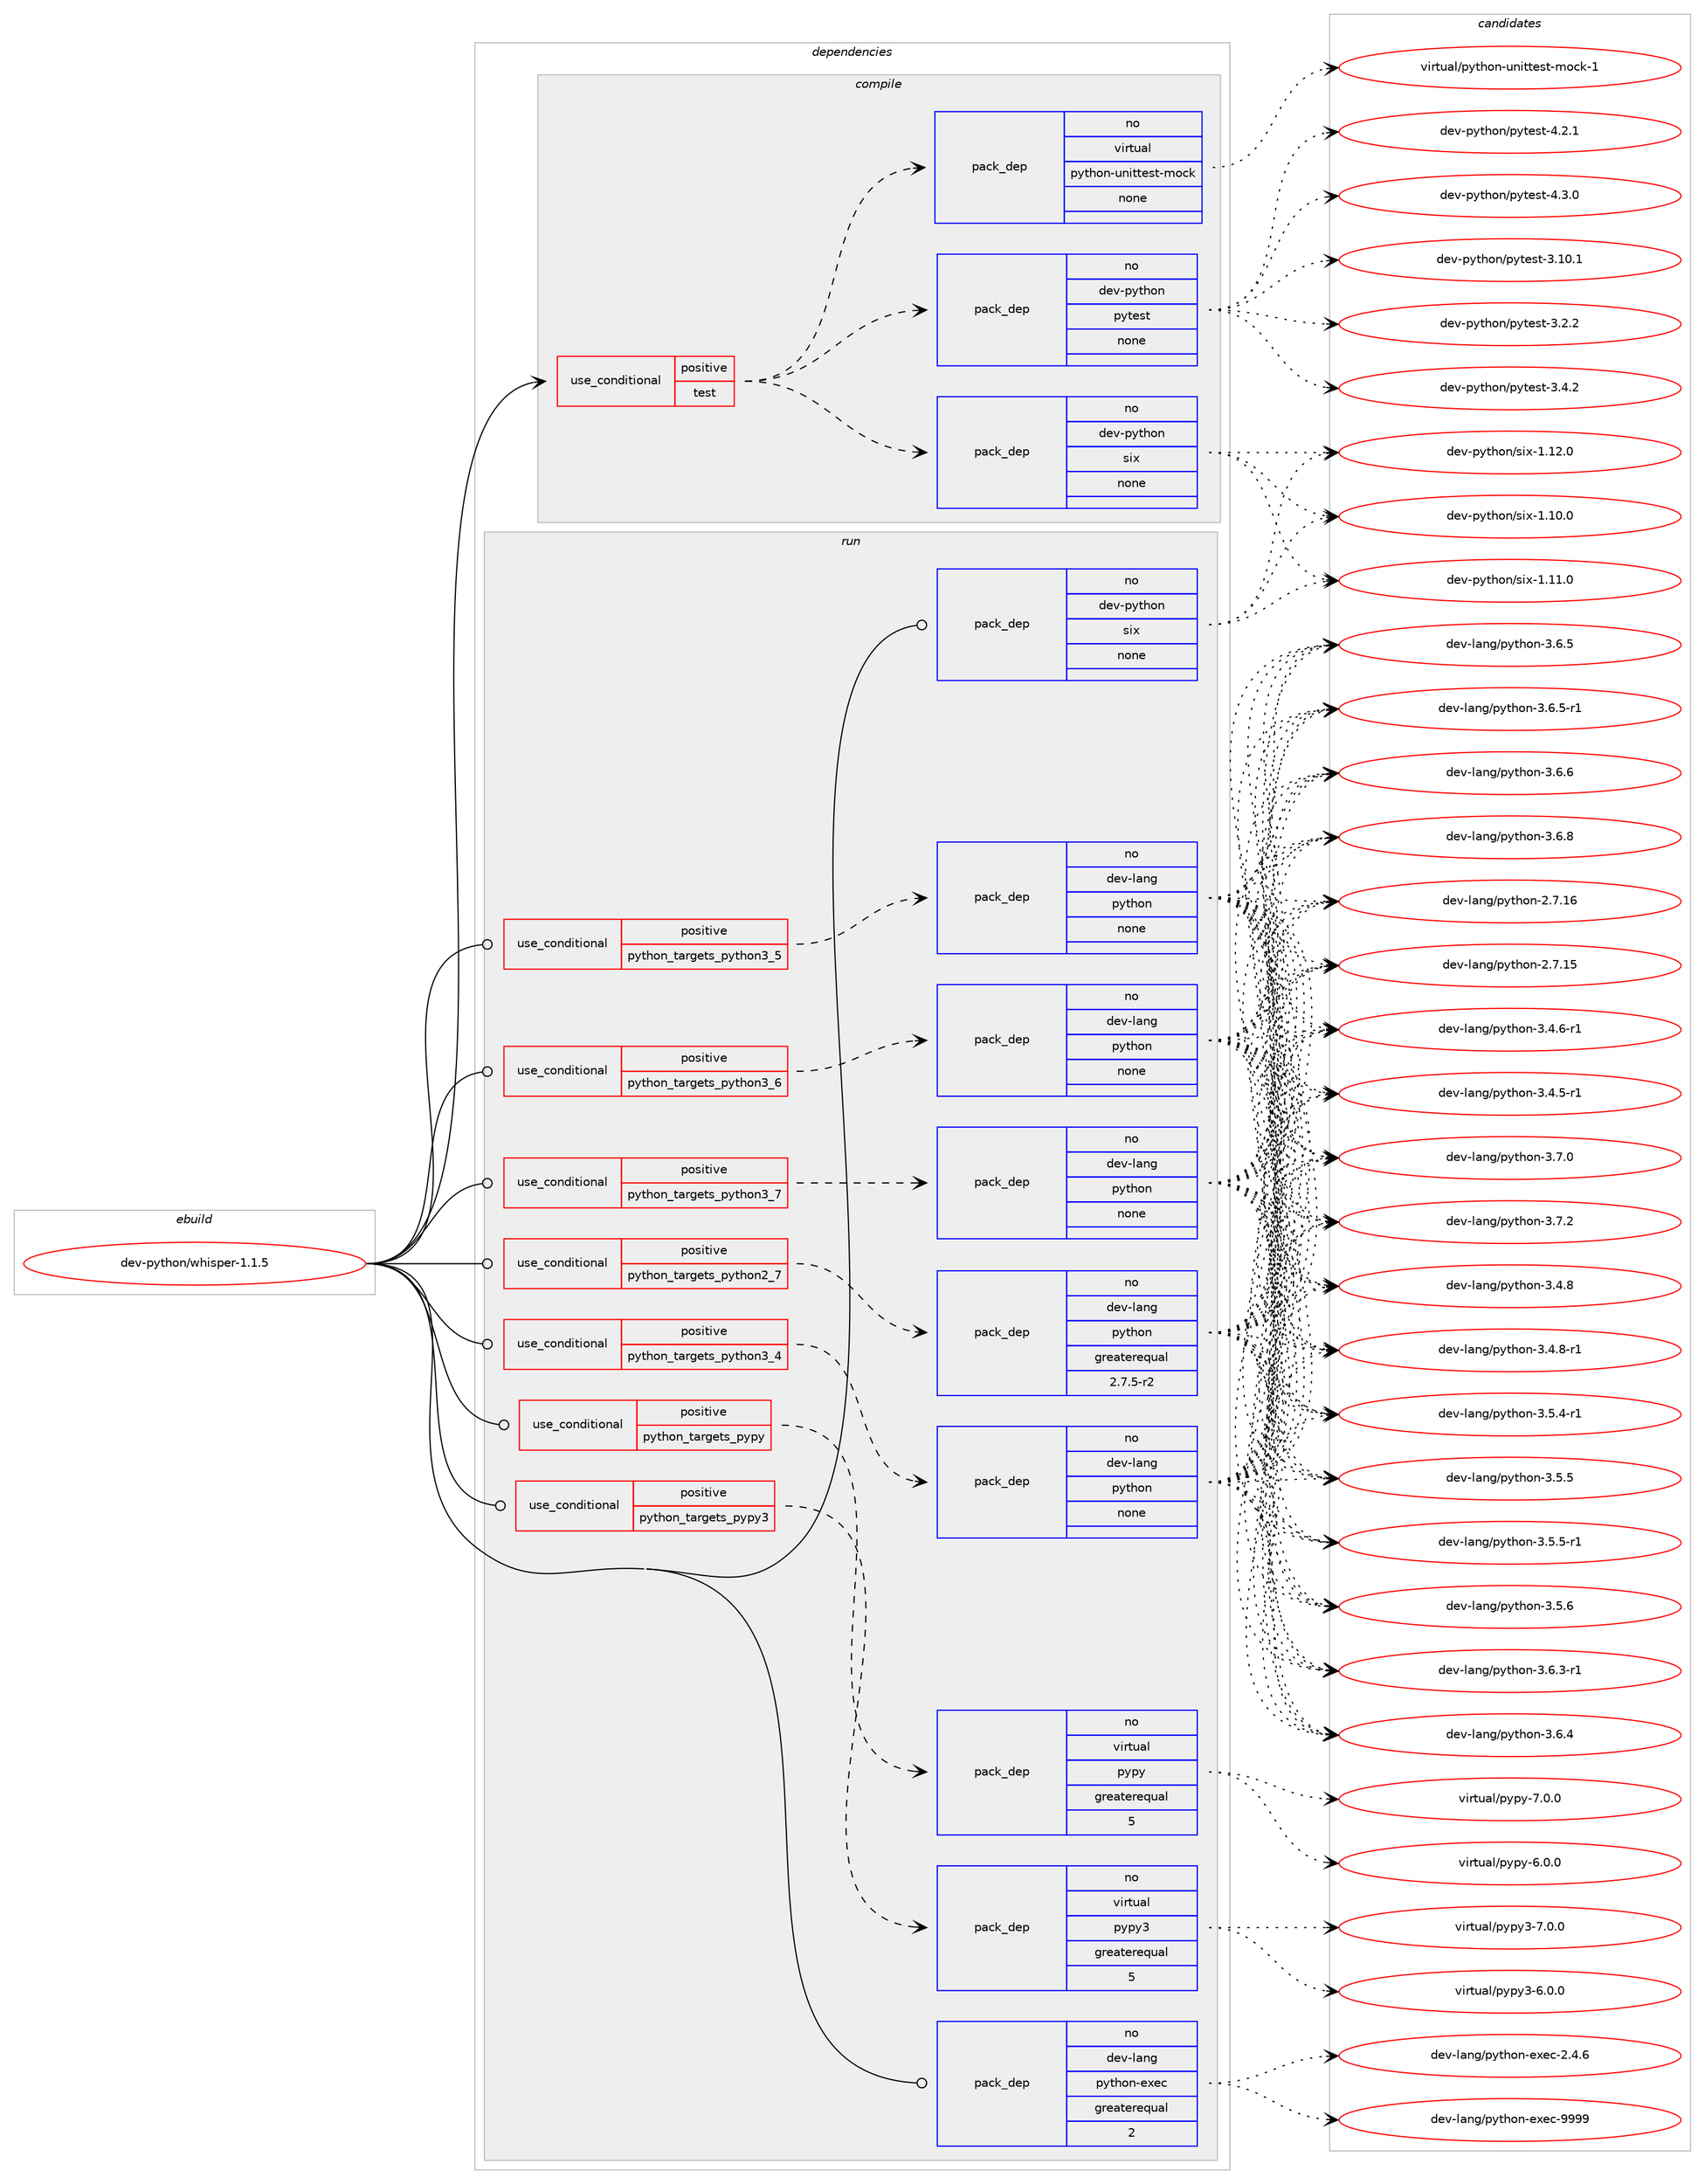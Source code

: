 digraph prolog {

# *************
# Graph options
# *************

newrank=true;
concentrate=true;
compound=true;
graph [rankdir=LR,fontname=Helvetica,fontsize=10,ranksep=1.5];#, ranksep=2.5, nodesep=0.2];
edge  [arrowhead=vee];
node  [fontname=Helvetica,fontsize=10];

# **********
# The ebuild
# **********

subgraph cluster_leftcol {
color=gray;
rank=same;
label=<<i>ebuild</i>>;
id [label="dev-python/whisper-1.1.5", color=red, width=4, href="../dev-python/whisper-1.1.5.svg"];
}

# ****************
# The dependencies
# ****************

subgraph cluster_midcol {
color=gray;
label=<<i>dependencies</i>>;
subgraph cluster_compile {
fillcolor="#eeeeee";
style=filled;
label=<<i>compile</i>>;
subgraph cond386845 {
dependency1448043 [label=<<TABLE BORDER="0" CELLBORDER="1" CELLSPACING="0" CELLPADDING="4"><TR><TD ROWSPAN="3" CELLPADDING="10">use_conditional</TD></TR><TR><TD>positive</TD></TR><TR><TD>test</TD></TR></TABLE>>, shape=none, color=red];
subgraph pack1037828 {
dependency1448044 [label=<<TABLE BORDER="0" CELLBORDER="1" CELLSPACING="0" CELLPADDING="4" WIDTH="220"><TR><TD ROWSPAN="6" CELLPADDING="30">pack_dep</TD></TR><TR><TD WIDTH="110">no</TD></TR><TR><TD>dev-python</TD></TR><TR><TD>six</TD></TR><TR><TD>none</TD></TR><TR><TD></TD></TR></TABLE>>, shape=none, color=blue];
}
dependency1448043:e -> dependency1448044:w [weight=20,style="dashed",arrowhead="vee"];
subgraph pack1037829 {
dependency1448045 [label=<<TABLE BORDER="0" CELLBORDER="1" CELLSPACING="0" CELLPADDING="4" WIDTH="220"><TR><TD ROWSPAN="6" CELLPADDING="30">pack_dep</TD></TR><TR><TD WIDTH="110">no</TD></TR><TR><TD>dev-python</TD></TR><TR><TD>pytest</TD></TR><TR><TD>none</TD></TR><TR><TD></TD></TR></TABLE>>, shape=none, color=blue];
}
dependency1448043:e -> dependency1448045:w [weight=20,style="dashed",arrowhead="vee"];
subgraph pack1037830 {
dependency1448046 [label=<<TABLE BORDER="0" CELLBORDER="1" CELLSPACING="0" CELLPADDING="4" WIDTH="220"><TR><TD ROWSPAN="6" CELLPADDING="30">pack_dep</TD></TR><TR><TD WIDTH="110">no</TD></TR><TR><TD>virtual</TD></TR><TR><TD>python-unittest-mock</TD></TR><TR><TD>none</TD></TR><TR><TD></TD></TR></TABLE>>, shape=none, color=blue];
}
dependency1448043:e -> dependency1448046:w [weight=20,style="dashed",arrowhead="vee"];
}
id:e -> dependency1448043:w [weight=20,style="solid",arrowhead="vee"];
}
subgraph cluster_compileandrun {
fillcolor="#eeeeee";
style=filled;
label=<<i>compile and run</i>>;
}
subgraph cluster_run {
fillcolor="#eeeeee";
style=filled;
label=<<i>run</i>>;
subgraph cond386846 {
dependency1448047 [label=<<TABLE BORDER="0" CELLBORDER="1" CELLSPACING="0" CELLPADDING="4"><TR><TD ROWSPAN="3" CELLPADDING="10">use_conditional</TD></TR><TR><TD>positive</TD></TR><TR><TD>python_targets_pypy</TD></TR></TABLE>>, shape=none, color=red];
subgraph pack1037831 {
dependency1448048 [label=<<TABLE BORDER="0" CELLBORDER="1" CELLSPACING="0" CELLPADDING="4" WIDTH="220"><TR><TD ROWSPAN="6" CELLPADDING="30">pack_dep</TD></TR><TR><TD WIDTH="110">no</TD></TR><TR><TD>virtual</TD></TR><TR><TD>pypy</TD></TR><TR><TD>greaterequal</TD></TR><TR><TD>5</TD></TR></TABLE>>, shape=none, color=blue];
}
dependency1448047:e -> dependency1448048:w [weight=20,style="dashed",arrowhead="vee"];
}
id:e -> dependency1448047:w [weight=20,style="solid",arrowhead="odot"];
subgraph cond386847 {
dependency1448049 [label=<<TABLE BORDER="0" CELLBORDER="1" CELLSPACING="0" CELLPADDING="4"><TR><TD ROWSPAN="3" CELLPADDING="10">use_conditional</TD></TR><TR><TD>positive</TD></TR><TR><TD>python_targets_pypy3</TD></TR></TABLE>>, shape=none, color=red];
subgraph pack1037832 {
dependency1448050 [label=<<TABLE BORDER="0" CELLBORDER="1" CELLSPACING="0" CELLPADDING="4" WIDTH="220"><TR><TD ROWSPAN="6" CELLPADDING="30">pack_dep</TD></TR><TR><TD WIDTH="110">no</TD></TR><TR><TD>virtual</TD></TR><TR><TD>pypy3</TD></TR><TR><TD>greaterequal</TD></TR><TR><TD>5</TD></TR></TABLE>>, shape=none, color=blue];
}
dependency1448049:e -> dependency1448050:w [weight=20,style="dashed",arrowhead="vee"];
}
id:e -> dependency1448049:w [weight=20,style="solid",arrowhead="odot"];
subgraph cond386848 {
dependency1448051 [label=<<TABLE BORDER="0" CELLBORDER="1" CELLSPACING="0" CELLPADDING="4"><TR><TD ROWSPAN="3" CELLPADDING="10">use_conditional</TD></TR><TR><TD>positive</TD></TR><TR><TD>python_targets_python2_7</TD></TR></TABLE>>, shape=none, color=red];
subgraph pack1037833 {
dependency1448052 [label=<<TABLE BORDER="0" CELLBORDER="1" CELLSPACING="0" CELLPADDING="4" WIDTH="220"><TR><TD ROWSPAN="6" CELLPADDING="30">pack_dep</TD></TR><TR><TD WIDTH="110">no</TD></TR><TR><TD>dev-lang</TD></TR><TR><TD>python</TD></TR><TR><TD>greaterequal</TD></TR><TR><TD>2.7.5-r2</TD></TR></TABLE>>, shape=none, color=blue];
}
dependency1448051:e -> dependency1448052:w [weight=20,style="dashed",arrowhead="vee"];
}
id:e -> dependency1448051:w [weight=20,style="solid",arrowhead="odot"];
subgraph cond386849 {
dependency1448053 [label=<<TABLE BORDER="0" CELLBORDER="1" CELLSPACING="0" CELLPADDING="4"><TR><TD ROWSPAN="3" CELLPADDING="10">use_conditional</TD></TR><TR><TD>positive</TD></TR><TR><TD>python_targets_python3_4</TD></TR></TABLE>>, shape=none, color=red];
subgraph pack1037834 {
dependency1448054 [label=<<TABLE BORDER="0" CELLBORDER="1" CELLSPACING="0" CELLPADDING="4" WIDTH="220"><TR><TD ROWSPAN="6" CELLPADDING="30">pack_dep</TD></TR><TR><TD WIDTH="110">no</TD></TR><TR><TD>dev-lang</TD></TR><TR><TD>python</TD></TR><TR><TD>none</TD></TR><TR><TD></TD></TR></TABLE>>, shape=none, color=blue];
}
dependency1448053:e -> dependency1448054:w [weight=20,style="dashed",arrowhead="vee"];
}
id:e -> dependency1448053:w [weight=20,style="solid",arrowhead="odot"];
subgraph cond386850 {
dependency1448055 [label=<<TABLE BORDER="0" CELLBORDER="1" CELLSPACING="0" CELLPADDING="4"><TR><TD ROWSPAN="3" CELLPADDING="10">use_conditional</TD></TR><TR><TD>positive</TD></TR><TR><TD>python_targets_python3_5</TD></TR></TABLE>>, shape=none, color=red];
subgraph pack1037835 {
dependency1448056 [label=<<TABLE BORDER="0" CELLBORDER="1" CELLSPACING="0" CELLPADDING="4" WIDTH="220"><TR><TD ROWSPAN="6" CELLPADDING="30">pack_dep</TD></TR><TR><TD WIDTH="110">no</TD></TR><TR><TD>dev-lang</TD></TR><TR><TD>python</TD></TR><TR><TD>none</TD></TR><TR><TD></TD></TR></TABLE>>, shape=none, color=blue];
}
dependency1448055:e -> dependency1448056:w [weight=20,style="dashed",arrowhead="vee"];
}
id:e -> dependency1448055:w [weight=20,style="solid",arrowhead="odot"];
subgraph cond386851 {
dependency1448057 [label=<<TABLE BORDER="0" CELLBORDER="1" CELLSPACING="0" CELLPADDING="4"><TR><TD ROWSPAN="3" CELLPADDING="10">use_conditional</TD></TR><TR><TD>positive</TD></TR><TR><TD>python_targets_python3_6</TD></TR></TABLE>>, shape=none, color=red];
subgraph pack1037836 {
dependency1448058 [label=<<TABLE BORDER="0" CELLBORDER="1" CELLSPACING="0" CELLPADDING="4" WIDTH="220"><TR><TD ROWSPAN="6" CELLPADDING="30">pack_dep</TD></TR><TR><TD WIDTH="110">no</TD></TR><TR><TD>dev-lang</TD></TR><TR><TD>python</TD></TR><TR><TD>none</TD></TR><TR><TD></TD></TR></TABLE>>, shape=none, color=blue];
}
dependency1448057:e -> dependency1448058:w [weight=20,style="dashed",arrowhead="vee"];
}
id:e -> dependency1448057:w [weight=20,style="solid",arrowhead="odot"];
subgraph cond386852 {
dependency1448059 [label=<<TABLE BORDER="0" CELLBORDER="1" CELLSPACING="0" CELLPADDING="4"><TR><TD ROWSPAN="3" CELLPADDING="10">use_conditional</TD></TR><TR><TD>positive</TD></TR><TR><TD>python_targets_python3_7</TD></TR></TABLE>>, shape=none, color=red];
subgraph pack1037837 {
dependency1448060 [label=<<TABLE BORDER="0" CELLBORDER="1" CELLSPACING="0" CELLPADDING="4" WIDTH="220"><TR><TD ROWSPAN="6" CELLPADDING="30">pack_dep</TD></TR><TR><TD WIDTH="110">no</TD></TR><TR><TD>dev-lang</TD></TR><TR><TD>python</TD></TR><TR><TD>none</TD></TR><TR><TD></TD></TR></TABLE>>, shape=none, color=blue];
}
dependency1448059:e -> dependency1448060:w [weight=20,style="dashed",arrowhead="vee"];
}
id:e -> dependency1448059:w [weight=20,style="solid",arrowhead="odot"];
subgraph pack1037838 {
dependency1448061 [label=<<TABLE BORDER="0" CELLBORDER="1" CELLSPACING="0" CELLPADDING="4" WIDTH="220"><TR><TD ROWSPAN="6" CELLPADDING="30">pack_dep</TD></TR><TR><TD WIDTH="110">no</TD></TR><TR><TD>dev-lang</TD></TR><TR><TD>python-exec</TD></TR><TR><TD>greaterequal</TD></TR><TR><TD>2</TD></TR></TABLE>>, shape=none, color=blue];
}
id:e -> dependency1448061:w [weight=20,style="solid",arrowhead="odot"];
subgraph pack1037839 {
dependency1448062 [label=<<TABLE BORDER="0" CELLBORDER="1" CELLSPACING="0" CELLPADDING="4" WIDTH="220"><TR><TD ROWSPAN="6" CELLPADDING="30">pack_dep</TD></TR><TR><TD WIDTH="110">no</TD></TR><TR><TD>dev-python</TD></TR><TR><TD>six</TD></TR><TR><TD>none</TD></TR><TR><TD></TD></TR></TABLE>>, shape=none, color=blue];
}
id:e -> dependency1448062:w [weight=20,style="solid",arrowhead="odot"];
}
}

# **************
# The candidates
# **************

subgraph cluster_choices {
rank=same;
color=gray;
label=<<i>candidates</i>>;

subgraph choice1037828 {
color=black;
nodesep=1;
choice100101118451121211161041111104711510512045494649484648 [label="dev-python/six-1.10.0", color=red, width=4,href="../dev-python/six-1.10.0.svg"];
choice100101118451121211161041111104711510512045494649494648 [label="dev-python/six-1.11.0", color=red, width=4,href="../dev-python/six-1.11.0.svg"];
choice100101118451121211161041111104711510512045494649504648 [label="dev-python/six-1.12.0", color=red, width=4,href="../dev-python/six-1.12.0.svg"];
dependency1448044:e -> choice100101118451121211161041111104711510512045494649484648:w [style=dotted,weight="100"];
dependency1448044:e -> choice100101118451121211161041111104711510512045494649494648:w [style=dotted,weight="100"];
dependency1448044:e -> choice100101118451121211161041111104711510512045494649504648:w [style=dotted,weight="100"];
}
subgraph choice1037829 {
color=black;
nodesep=1;
choice100101118451121211161041111104711212111610111511645514649484649 [label="dev-python/pytest-3.10.1", color=red, width=4,href="../dev-python/pytest-3.10.1.svg"];
choice1001011184511212111610411111047112121116101115116455146504650 [label="dev-python/pytest-3.2.2", color=red, width=4,href="../dev-python/pytest-3.2.2.svg"];
choice1001011184511212111610411111047112121116101115116455146524650 [label="dev-python/pytest-3.4.2", color=red, width=4,href="../dev-python/pytest-3.4.2.svg"];
choice1001011184511212111610411111047112121116101115116455246504649 [label="dev-python/pytest-4.2.1", color=red, width=4,href="../dev-python/pytest-4.2.1.svg"];
choice1001011184511212111610411111047112121116101115116455246514648 [label="dev-python/pytest-4.3.0", color=red, width=4,href="../dev-python/pytest-4.3.0.svg"];
dependency1448045:e -> choice100101118451121211161041111104711212111610111511645514649484649:w [style=dotted,weight="100"];
dependency1448045:e -> choice1001011184511212111610411111047112121116101115116455146504650:w [style=dotted,weight="100"];
dependency1448045:e -> choice1001011184511212111610411111047112121116101115116455146524650:w [style=dotted,weight="100"];
dependency1448045:e -> choice1001011184511212111610411111047112121116101115116455246504649:w [style=dotted,weight="100"];
dependency1448045:e -> choice1001011184511212111610411111047112121116101115116455246514648:w [style=dotted,weight="100"];
}
subgraph choice1037830 {
color=black;
nodesep=1;
choice11810511411611797108471121211161041111104511711010511611610111511645109111991074549 [label="virtual/python-unittest-mock-1", color=red, width=4,href="../virtual/python-unittest-mock-1.svg"];
dependency1448046:e -> choice11810511411611797108471121211161041111104511711010511611610111511645109111991074549:w [style=dotted,weight="100"];
}
subgraph choice1037831 {
color=black;
nodesep=1;
choice1181051141161179710847112121112121455446484648 [label="virtual/pypy-6.0.0", color=red, width=4,href="../virtual/pypy-6.0.0.svg"];
choice1181051141161179710847112121112121455546484648 [label="virtual/pypy-7.0.0", color=red, width=4,href="../virtual/pypy-7.0.0.svg"];
dependency1448048:e -> choice1181051141161179710847112121112121455446484648:w [style=dotted,weight="100"];
dependency1448048:e -> choice1181051141161179710847112121112121455546484648:w [style=dotted,weight="100"];
}
subgraph choice1037832 {
color=black;
nodesep=1;
choice118105114116117971084711212111212151455446484648 [label="virtual/pypy3-6.0.0", color=red, width=4,href="../virtual/pypy3-6.0.0.svg"];
choice118105114116117971084711212111212151455546484648 [label="virtual/pypy3-7.0.0", color=red, width=4,href="../virtual/pypy3-7.0.0.svg"];
dependency1448050:e -> choice118105114116117971084711212111212151455446484648:w [style=dotted,weight="100"];
dependency1448050:e -> choice118105114116117971084711212111212151455546484648:w [style=dotted,weight="100"];
}
subgraph choice1037833 {
color=black;
nodesep=1;
choice10010111845108971101034711212111610411111045504655464953 [label="dev-lang/python-2.7.15", color=red, width=4,href="../dev-lang/python-2.7.15.svg"];
choice10010111845108971101034711212111610411111045504655464954 [label="dev-lang/python-2.7.16", color=red, width=4,href="../dev-lang/python-2.7.16.svg"];
choice1001011184510897110103471121211161041111104551465246534511449 [label="dev-lang/python-3.4.5-r1", color=red, width=4,href="../dev-lang/python-3.4.5-r1.svg"];
choice1001011184510897110103471121211161041111104551465246544511449 [label="dev-lang/python-3.4.6-r1", color=red, width=4,href="../dev-lang/python-3.4.6-r1.svg"];
choice100101118451089711010347112121116104111110455146524656 [label="dev-lang/python-3.4.8", color=red, width=4,href="../dev-lang/python-3.4.8.svg"];
choice1001011184510897110103471121211161041111104551465246564511449 [label="dev-lang/python-3.4.8-r1", color=red, width=4,href="../dev-lang/python-3.4.8-r1.svg"];
choice1001011184510897110103471121211161041111104551465346524511449 [label="dev-lang/python-3.5.4-r1", color=red, width=4,href="../dev-lang/python-3.5.4-r1.svg"];
choice100101118451089711010347112121116104111110455146534653 [label="dev-lang/python-3.5.5", color=red, width=4,href="../dev-lang/python-3.5.5.svg"];
choice1001011184510897110103471121211161041111104551465346534511449 [label="dev-lang/python-3.5.5-r1", color=red, width=4,href="../dev-lang/python-3.5.5-r1.svg"];
choice100101118451089711010347112121116104111110455146534654 [label="dev-lang/python-3.5.6", color=red, width=4,href="../dev-lang/python-3.5.6.svg"];
choice1001011184510897110103471121211161041111104551465446514511449 [label="dev-lang/python-3.6.3-r1", color=red, width=4,href="../dev-lang/python-3.6.3-r1.svg"];
choice100101118451089711010347112121116104111110455146544652 [label="dev-lang/python-3.6.4", color=red, width=4,href="../dev-lang/python-3.6.4.svg"];
choice100101118451089711010347112121116104111110455146544653 [label="dev-lang/python-3.6.5", color=red, width=4,href="../dev-lang/python-3.6.5.svg"];
choice1001011184510897110103471121211161041111104551465446534511449 [label="dev-lang/python-3.6.5-r1", color=red, width=4,href="../dev-lang/python-3.6.5-r1.svg"];
choice100101118451089711010347112121116104111110455146544654 [label="dev-lang/python-3.6.6", color=red, width=4,href="../dev-lang/python-3.6.6.svg"];
choice100101118451089711010347112121116104111110455146544656 [label="dev-lang/python-3.6.8", color=red, width=4,href="../dev-lang/python-3.6.8.svg"];
choice100101118451089711010347112121116104111110455146554648 [label="dev-lang/python-3.7.0", color=red, width=4,href="../dev-lang/python-3.7.0.svg"];
choice100101118451089711010347112121116104111110455146554650 [label="dev-lang/python-3.7.2", color=red, width=4,href="../dev-lang/python-3.7.2.svg"];
dependency1448052:e -> choice10010111845108971101034711212111610411111045504655464953:w [style=dotted,weight="100"];
dependency1448052:e -> choice10010111845108971101034711212111610411111045504655464954:w [style=dotted,weight="100"];
dependency1448052:e -> choice1001011184510897110103471121211161041111104551465246534511449:w [style=dotted,weight="100"];
dependency1448052:e -> choice1001011184510897110103471121211161041111104551465246544511449:w [style=dotted,weight="100"];
dependency1448052:e -> choice100101118451089711010347112121116104111110455146524656:w [style=dotted,weight="100"];
dependency1448052:e -> choice1001011184510897110103471121211161041111104551465246564511449:w [style=dotted,weight="100"];
dependency1448052:e -> choice1001011184510897110103471121211161041111104551465346524511449:w [style=dotted,weight="100"];
dependency1448052:e -> choice100101118451089711010347112121116104111110455146534653:w [style=dotted,weight="100"];
dependency1448052:e -> choice1001011184510897110103471121211161041111104551465346534511449:w [style=dotted,weight="100"];
dependency1448052:e -> choice100101118451089711010347112121116104111110455146534654:w [style=dotted,weight="100"];
dependency1448052:e -> choice1001011184510897110103471121211161041111104551465446514511449:w [style=dotted,weight="100"];
dependency1448052:e -> choice100101118451089711010347112121116104111110455146544652:w [style=dotted,weight="100"];
dependency1448052:e -> choice100101118451089711010347112121116104111110455146544653:w [style=dotted,weight="100"];
dependency1448052:e -> choice1001011184510897110103471121211161041111104551465446534511449:w [style=dotted,weight="100"];
dependency1448052:e -> choice100101118451089711010347112121116104111110455146544654:w [style=dotted,weight="100"];
dependency1448052:e -> choice100101118451089711010347112121116104111110455146544656:w [style=dotted,weight="100"];
dependency1448052:e -> choice100101118451089711010347112121116104111110455146554648:w [style=dotted,weight="100"];
dependency1448052:e -> choice100101118451089711010347112121116104111110455146554650:w [style=dotted,weight="100"];
}
subgraph choice1037834 {
color=black;
nodesep=1;
choice10010111845108971101034711212111610411111045504655464953 [label="dev-lang/python-2.7.15", color=red, width=4,href="../dev-lang/python-2.7.15.svg"];
choice10010111845108971101034711212111610411111045504655464954 [label="dev-lang/python-2.7.16", color=red, width=4,href="../dev-lang/python-2.7.16.svg"];
choice1001011184510897110103471121211161041111104551465246534511449 [label="dev-lang/python-3.4.5-r1", color=red, width=4,href="../dev-lang/python-3.4.5-r1.svg"];
choice1001011184510897110103471121211161041111104551465246544511449 [label="dev-lang/python-3.4.6-r1", color=red, width=4,href="../dev-lang/python-3.4.6-r1.svg"];
choice100101118451089711010347112121116104111110455146524656 [label="dev-lang/python-3.4.8", color=red, width=4,href="../dev-lang/python-3.4.8.svg"];
choice1001011184510897110103471121211161041111104551465246564511449 [label="dev-lang/python-3.4.8-r1", color=red, width=4,href="../dev-lang/python-3.4.8-r1.svg"];
choice1001011184510897110103471121211161041111104551465346524511449 [label="dev-lang/python-3.5.4-r1", color=red, width=4,href="../dev-lang/python-3.5.4-r1.svg"];
choice100101118451089711010347112121116104111110455146534653 [label="dev-lang/python-3.5.5", color=red, width=4,href="../dev-lang/python-3.5.5.svg"];
choice1001011184510897110103471121211161041111104551465346534511449 [label="dev-lang/python-3.5.5-r1", color=red, width=4,href="../dev-lang/python-3.5.5-r1.svg"];
choice100101118451089711010347112121116104111110455146534654 [label="dev-lang/python-3.5.6", color=red, width=4,href="../dev-lang/python-3.5.6.svg"];
choice1001011184510897110103471121211161041111104551465446514511449 [label="dev-lang/python-3.6.3-r1", color=red, width=4,href="../dev-lang/python-3.6.3-r1.svg"];
choice100101118451089711010347112121116104111110455146544652 [label="dev-lang/python-3.6.4", color=red, width=4,href="../dev-lang/python-3.6.4.svg"];
choice100101118451089711010347112121116104111110455146544653 [label="dev-lang/python-3.6.5", color=red, width=4,href="../dev-lang/python-3.6.5.svg"];
choice1001011184510897110103471121211161041111104551465446534511449 [label="dev-lang/python-3.6.5-r1", color=red, width=4,href="../dev-lang/python-3.6.5-r1.svg"];
choice100101118451089711010347112121116104111110455146544654 [label="dev-lang/python-3.6.6", color=red, width=4,href="../dev-lang/python-3.6.6.svg"];
choice100101118451089711010347112121116104111110455146544656 [label="dev-lang/python-3.6.8", color=red, width=4,href="../dev-lang/python-3.6.8.svg"];
choice100101118451089711010347112121116104111110455146554648 [label="dev-lang/python-3.7.0", color=red, width=4,href="../dev-lang/python-3.7.0.svg"];
choice100101118451089711010347112121116104111110455146554650 [label="dev-lang/python-3.7.2", color=red, width=4,href="../dev-lang/python-3.7.2.svg"];
dependency1448054:e -> choice10010111845108971101034711212111610411111045504655464953:w [style=dotted,weight="100"];
dependency1448054:e -> choice10010111845108971101034711212111610411111045504655464954:w [style=dotted,weight="100"];
dependency1448054:e -> choice1001011184510897110103471121211161041111104551465246534511449:w [style=dotted,weight="100"];
dependency1448054:e -> choice1001011184510897110103471121211161041111104551465246544511449:w [style=dotted,weight="100"];
dependency1448054:e -> choice100101118451089711010347112121116104111110455146524656:w [style=dotted,weight="100"];
dependency1448054:e -> choice1001011184510897110103471121211161041111104551465246564511449:w [style=dotted,weight="100"];
dependency1448054:e -> choice1001011184510897110103471121211161041111104551465346524511449:w [style=dotted,weight="100"];
dependency1448054:e -> choice100101118451089711010347112121116104111110455146534653:w [style=dotted,weight="100"];
dependency1448054:e -> choice1001011184510897110103471121211161041111104551465346534511449:w [style=dotted,weight="100"];
dependency1448054:e -> choice100101118451089711010347112121116104111110455146534654:w [style=dotted,weight="100"];
dependency1448054:e -> choice1001011184510897110103471121211161041111104551465446514511449:w [style=dotted,weight="100"];
dependency1448054:e -> choice100101118451089711010347112121116104111110455146544652:w [style=dotted,weight="100"];
dependency1448054:e -> choice100101118451089711010347112121116104111110455146544653:w [style=dotted,weight="100"];
dependency1448054:e -> choice1001011184510897110103471121211161041111104551465446534511449:w [style=dotted,weight="100"];
dependency1448054:e -> choice100101118451089711010347112121116104111110455146544654:w [style=dotted,weight="100"];
dependency1448054:e -> choice100101118451089711010347112121116104111110455146544656:w [style=dotted,weight="100"];
dependency1448054:e -> choice100101118451089711010347112121116104111110455146554648:w [style=dotted,weight="100"];
dependency1448054:e -> choice100101118451089711010347112121116104111110455146554650:w [style=dotted,weight="100"];
}
subgraph choice1037835 {
color=black;
nodesep=1;
choice10010111845108971101034711212111610411111045504655464953 [label="dev-lang/python-2.7.15", color=red, width=4,href="../dev-lang/python-2.7.15.svg"];
choice10010111845108971101034711212111610411111045504655464954 [label="dev-lang/python-2.7.16", color=red, width=4,href="../dev-lang/python-2.7.16.svg"];
choice1001011184510897110103471121211161041111104551465246534511449 [label="dev-lang/python-3.4.5-r1", color=red, width=4,href="../dev-lang/python-3.4.5-r1.svg"];
choice1001011184510897110103471121211161041111104551465246544511449 [label="dev-lang/python-3.4.6-r1", color=red, width=4,href="../dev-lang/python-3.4.6-r1.svg"];
choice100101118451089711010347112121116104111110455146524656 [label="dev-lang/python-3.4.8", color=red, width=4,href="../dev-lang/python-3.4.8.svg"];
choice1001011184510897110103471121211161041111104551465246564511449 [label="dev-lang/python-3.4.8-r1", color=red, width=4,href="../dev-lang/python-3.4.8-r1.svg"];
choice1001011184510897110103471121211161041111104551465346524511449 [label="dev-lang/python-3.5.4-r1", color=red, width=4,href="../dev-lang/python-3.5.4-r1.svg"];
choice100101118451089711010347112121116104111110455146534653 [label="dev-lang/python-3.5.5", color=red, width=4,href="../dev-lang/python-3.5.5.svg"];
choice1001011184510897110103471121211161041111104551465346534511449 [label="dev-lang/python-3.5.5-r1", color=red, width=4,href="../dev-lang/python-3.5.5-r1.svg"];
choice100101118451089711010347112121116104111110455146534654 [label="dev-lang/python-3.5.6", color=red, width=4,href="../dev-lang/python-3.5.6.svg"];
choice1001011184510897110103471121211161041111104551465446514511449 [label="dev-lang/python-3.6.3-r1", color=red, width=4,href="../dev-lang/python-3.6.3-r1.svg"];
choice100101118451089711010347112121116104111110455146544652 [label="dev-lang/python-3.6.4", color=red, width=4,href="../dev-lang/python-3.6.4.svg"];
choice100101118451089711010347112121116104111110455146544653 [label="dev-lang/python-3.6.5", color=red, width=4,href="../dev-lang/python-3.6.5.svg"];
choice1001011184510897110103471121211161041111104551465446534511449 [label="dev-lang/python-3.6.5-r1", color=red, width=4,href="../dev-lang/python-3.6.5-r1.svg"];
choice100101118451089711010347112121116104111110455146544654 [label="dev-lang/python-3.6.6", color=red, width=4,href="../dev-lang/python-3.6.6.svg"];
choice100101118451089711010347112121116104111110455146544656 [label="dev-lang/python-3.6.8", color=red, width=4,href="../dev-lang/python-3.6.8.svg"];
choice100101118451089711010347112121116104111110455146554648 [label="dev-lang/python-3.7.0", color=red, width=4,href="../dev-lang/python-3.7.0.svg"];
choice100101118451089711010347112121116104111110455146554650 [label="dev-lang/python-3.7.2", color=red, width=4,href="../dev-lang/python-3.7.2.svg"];
dependency1448056:e -> choice10010111845108971101034711212111610411111045504655464953:w [style=dotted,weight="100"];
dependency1448056:e -> choice10010111845108971101034711212111610411111045504655464954:w [style=dotted,weight="100"];
dependency1448056:e -> choice1001011184510897110103471121211161041111104551465246534511449:w [style=dotted,weight="100"];
dependency1448056:e -> choice1001011184510897110103471121211161041111104551465246544511449:w [style=dotted,weight="100"];
dependency1448056:e -> choice100101118451089711010347112121116104111110455146524656:w [style=dotted,weight="100"];
dependency1448056:e -> choice1001011184510897110103471121211161041111104551465246564511449:w [style=dotted,weight="100"];
dependency1448056:e -> choice1001011184510897110103471121211161041111104551465346524511449:w [style=dotted,weight="100"];
dependency1448056:e -> choice100101118451089711010347112121116104111110455146534653:w [style=dotted,weight="100"];
dependency1448056:e -> choice1001011184510897110103471121211161041111104551465346534511449:w [style=dotted,weight="100"];
dependency1448056:e -> choice100101118451089711010347112121116104111110455146534654:w [style=dotted,weight="100"];
dependency1448056:e -> choice1001011184510897110103471121211161041111104551465446514511449:w [style=dotted,weight="100"];
dependency1448056:e -> choice100101118451089711010347112121116104111110455146544652:w [style=dotted,weight="100"];
dependency1448056:e -> choice100101118451089711010347112121116104111110455146544653:w [style=dotted,weight="100"];
dependency1448056:e -> choice1001011184510897110103471121211161041111104551465446534511449:w [style=dotted,weight="100"];
dependency1448056:e -> choice100101118451089711010347112121116104111110455146544654:w [style=dotted,weight="100"];
dependency1448056:e -> choice100101118451089711010347112121116104111110455146544656:w [style=dotted,weight="100"];
dependency1448056:e -> choice100101118451089711010347112121116104111110455146554648:w [style=dotted,weight="100"];
dependency1448056:e -> choice100101118451089711010347112121116104111110455146554650:w [style=dotted,weight="100"];
}
subgraph choice1037836 {
color=black;
nodesep=1;
choice10010111845108971101034711212111610411111045504655464953 [label="dev-lang/python-2.7.15", color=red, width=4,href="../dev-lang/python-2.7.15.svg"];
choice10010111845108971101034711212111610411111045504655464954 [label="dev-lang/python-2.7.16", color=red, width=4,href="../dev-lang/python-2.7.16.svg"];
choice1001011184510897110103471121211161041111104551465246534511449 [label="dev-lang/python-3.4.5-r1", color=red, width=4,href="../dev-lang/python-3.4.5-r1.svg"];
choice1001011184510897110103471121211161041111104551465246544511449 [label="dev-lang/python-3.4.6-r1", color=red, width=4,href="../dev-lang/python-3.4.6-r1.svg"];
choice100101118451089711010347112121116104111110455146524656 [label="dev-lang/python-3.4.8", color=red, width=4,href="../dev-lang/python-3.4.8.svg"];
choice1001011184510897110103471121211161041111104551465246564511449 [label="dev-lang/python-3.4.8-r1", color=red, width=4,href="../dev-lang/python-3.4.8-r1.svg"];
choice1001011184510897110103471121211161041111104551465346524511449 [label="dev-lang/python-3.5.4-r1", color=red, width=4,href="../dev-lang/python-3.5.4-r1.svg"];
choice100101118451089711010347112121116104111110455146534653 [label="dev-lang/python-3.5.5", color=red, width=4,href="../dev-lang/python-3.5.5.svg"];
choice1001011184510897110103471121211161041111104551465346534511449 [label="dev-lang/python-3.5.5-r1", color=red, width=4,href="../dev-lang/python-3.5.5-r1.svg"];
choice100101118451089711010347112121116104111110455146534654 [label="dev-lang/python-3.5.6", color=red, width=4,href="../dev-lang/python-3.5.6.svg"];
choice1001011184510897110103471121211161041111104551465446514511449 [label="dev-lang/python-3.6.3-r1", color=red, width=4,href="../dev-lang/python-3.6.3-r1.svg"];
choice100101118451089711010347112121116104111110455146544652 [label="dev-lang/python-3.6.4", color=red, width=4,href="../dev-lang/python-3.6.4.svg"];
choice100101118451089711010347112121116104111110455146544653 [label="dev-lang/python-3.6.5", color=red, width=4,href="../dev-lang/python-3.6.5.svg"];
choice1001011184510897110103471121211161041111104551465446534511449 [label="dev-lang/python-3.6.5-r1", color=red, width=4,href="../dev-lang/python-3.6.5-r1.svg"];
choice100101118451089711010347112121116104111110455146544654 [label="dev-lang/python-3.6.6", color=red, width=4,href="../dev-lang/python-3.6.6.svg"];
choice100101118451089711010347112121116104111110455146544656 [label="dev-lang/python-3.6.8", color=red, width=4,href="../dev-lang/python-3.6.8.svg"];
choice100101118451089711010347112121116104111110455146554648 [label="dev-lang/python-3.7.0", color=red, width=4,href="../dev-lang/python-3.7.0.svg"];
choice100101118451089711010347112121116104111110455146554650 [label="dev-lang/python-3.7.2", color=red, width=4,href="../dev-lang/python-3.7.2.svg"];
dependency1448058:e -> choice10010111845108971101034711212111610411111045504655464953:w [style=dotted,weight="100"];
dependency1448058:e -> choice10010111845108971101034711212111610411111045504655464954:w [style=dotted,weight="100"];
dependency1448058:e -> choice1001011184510897110103471121211161041111104551465246534511449:w [style=dotted,weight="100"];
dependency1448058:e -> choice1001011184510897110103471121211161041111104551465246544511449:w [style=dotted,weight="100"];
dependency1448058:e -> choice100101118451089711010347112121116104111110455146524656:w [style=dotted,weight="100"];
dependency1448058:e -> choice1001011184510897110103471121211161041111104551465246564511449:w [style=dotted,weight="100"];
dependency1448058:e -> choice1001011184510897110103471121211161041111104551465346524511449:w [style=dotted,weight="100"];
dependency1448058:e -> choice100101118451089711010347112121116104111110455146534653:w [style=dotted,weight="100"];
dependency1448058:e -> choice1001011184510897110103471121211161041111104551465346534511449:w [style=dotted,weight="100"];
dependency1448058:e -> choice100101118451089711010347112121116104111110455146534654:w [style=dotted,weight="100"];
dependency1448058:e -> choice1001011184510897110103471121211161041111104551465446514511449:w [style=dotted,weight="100"];
dependency1448058:e -> choice100101118451089711010347112121116104111110455146544652:w [style=dotted,weight="100"];
dependency1448058:e -> choice100101118451089711010347112121116104111110455146544653:w [style=dotted,weight="100"];
dependency1448058:e -> choice1001011184510897110103471121211161041111104551465446534511449:w [style=dotted,weight="100"];
dependency1448058:e -> choice100101118451089711010347112121116104111110455146544654:w [style=dotted,weight="100"];
dependency1448058:e -> choice100101118451089711010347112121116104111110455146544656:w [style=dotted,weight="100"];
dependency1448058:e -> choice100101118451089711010347112121116104111110455146554648:w [style=dotted,weight="100"];
dependency1448058:e -> choice100101118451089711010347112121116104111110455146554650:w [style=dotted,weight="100"];
}
subgraph choice1037837 {
color=black;
nodesep=1;
choice10010111845108971101034711212111610411111045504655464953 [label="dev-lang/python-2.7.15", color=red, width=4,href="../dev-lang/python-2.7.15.svg"];
choice10010111845108971101034711212111610411111045504655464954 [label="dev-lang/python-2.7.16", color=red, width=4,href="../dev-lang/python-2.7.16.svg"];
choice1001011184510897110103471121211161041111104551465246534511449 [label="dev-lang/python-3.4.5-r1", color=red, width=4,href="../dev-lang/python-3.4.5-r1.svg"];
choice1001011184510897110103471121211161041111104551465246544511449 [label="dev-lang/python-3.4.6-r1", color=red, width=4,href="../dev-lang/python-3.4.6-r1.svg"];
choice100101118451089711010347112121116104111110455146524656 [label="dev-lang/python-3.4.8", color=red, width=4,href="../dev-lang/python-3.4.8.svg"];
choice1001011184510897110103471121211161041111104551465246564511449 [label="dev-lang/python-3.4.8-r1", color=red, width=4,href="../dev-lang/python-3.4.8-r1.svg"];
choice1001011184510897110103471121211161041111104551465346524511449 [label="dev-lang/python-3.5.4-r1", color=red, width=4,href="../dev-lang/python-3.5.4-r1.svg"];
choice100101118451089711010347112121116104111110455146534653 [label="dev-lang/python-3.5.5", color=red, width=4,href="../dev-lang/python-3.5.5.svg"];
choice1001011184510897110103471121211161041111104551465346534511449 [label="dev-lang/python-3.5.5-r1", color=red, width=4,href="../dev-lang/python-3.5.5-r1.svg"];
choice100101118451089711010347112121116104111110455146534654 [label="dev-lang/python-3.5.6", color=red, width=4,href="../dev-lang/python-3.5.6.svg"];
choice1001011184510897110103471121211161041111104551465446514511449 [label="dev-lang/python-3.6.3-r1", color=red, width=4,href="../dev-lang/python-3.6.3-r1.svg"];
choice100101118451089711010347112121116104111110455146544652 [label="dev-lang/python-3.6.4", color=red, width=4,href="../dev-lang/python-3.6.4.svg"];
choice100101118451089711010347112121116104111110455146544653 [label="dev-lang/python-3.6.5", color=red, width=4,href="../dev-lang/python-3.6.5.svg"];
choice1001011184510897110103471121211161041111104551465446534511449 [label="dev-lang/python-3.6.5-r1", color=red, width=4,href="../dev-lang/python-3.6.5-r1.svg"];
choice100101118451089711010347112121116104111110455146544654 [label="dev-lang/python-3.6.6", color=red, width=4,href="../dev-lang/python-3.6.6.svg"];
choice100101118451089711010347112121116104111110455146544656 [label="dev-lang/python-3.6.8", color=red, width=4,href="../dev-lang/python-3.6.8.svg"];
choice100101118451089711010347112121116104111110455146554648 [label="dev-lang/python-3.7.0", color=red, width=4,href="../dev-lang/python-3.7.0.svg"];
choice100101118451089711010347112121116104111110455146554650 [label="dev-lang/python-3.7.2", color=red, width=4,href="../dev-lang/python-3.7.2.svg"];
dependency1448060:e -> choice10010111845108971101034711212111610411111045504655464953:w [style=dotted,weight="100"];
dependency1448060:e -> choice10010111845108971101034711212111610411111045504655464954:w [style=dotted,weight="100"];
dependency1448060:e -> choice1001011184510897110103471121211161041111104551465246534511449:w [style=dotted,weight="100"];
dependency1448060:e -> choice1001011184510897110103471121211161041111104551465246544511449:w [style=dotted,weight="100"];
dependency1448060:e -> choice100101118451089711010347112121116104111110455146524656:w [style=dotted,weight="100"];
dependency1448060:e -> choice1001011184510897110103471121211161041111104551465246564511449:w [style=dotted,weight="100"];
dependency1448060:e -> choice1001011184510897110103471121211161041111104551465346524511449:w [style=dotted,weight="100"];
dependency1448060:e -> choice100101118451089711010347112121116104111110455146534653:w [style=dotted,weight="100"];
dependency1448060:e -> choice1001011184510897110103471121211161041111104551465346534511449:w [style=dotted,weight="100"];
dependency1448060:e -> choice100101118451089711010347112121116104111110455146534654:w [style=dotted,weight="100"];
dependency1448060:e -> choice1001011184510897110103471121211161041111104551465446514511449:w [style=dotted,weight="100"];
dependency1448060:e -> choice100101118451089711010347112121116104111110455146544652:w [style=dotted,weight="100"];
dependency1448060:e -> choice100101118451089711010347112121116104111110455146544653:w [style=dotted,weight="100"];
dependency1448060:e -> choice1001011184510897110103471121211161041111104551465446534511449:w [style=dotted,weight="100"];
dependency1448060:e -> choice100101118451089711010347112121116104111110455146544654:w [style=dotted,weight="100"];
dependency1448060:e -> choice100101118451089711010347112121116104111110455146544656:w [style=dotted,weight="100"];
dependency1448060:e -> choice100101118451089711010347112121116104111110455146554648:w [style=dotted,weight="100"];
dependency1448060:e -> choice100101118451089711010347112121116104111110455146554650:w [style=dotted,weight="100"];
}
subgraph choice1037838 {
color=black;
nodesep=1;
choice1001011184510897110103471121211161041111104510112010199455046524654 [label="dev-lang/python-exec-2.4.6", color=red, width=4,href="../dev-lang/python-exec-2.4.6.svg"];
choice10010111845108971101034711212111610411111045101120101994557575757 [label="dev-lang/python-exec-9999", color=red, width=4,href="../dev-lang/python-exec-9999.svg"];
dependency1448061:e -> choice1001011184510897110103471121211161041111104510112010199455046524654:w [style=dotted,weight="100"];
dependency1448061:e -> choice10010111845108971101034711212111610411111045101120101994557575757:w [style=dotted,weight="100"];
}
subgraph choice1037839 {
color=black;
nodesep=1;
choice100101118451121211161041111104711510512045494649484648 [label="dev-python/six-1.10.0", color=red, width=4,href="../dev-python/six-1.10.0.svg"];
choice100101118451121211161041111104711510512045494649494648 [label="dev-python/six-1.11.0", color=red, width=4,href="../dev-python/six-1.11.0.svg"];
choice100101118451121211161041111104711510512045494649504648 [label="dev-python/six-1.12.0", color=red, width=4,href="../dev-python/six-1.12.0.svg"];
dependency1448062:e -> choice100101118451121211161041111104711510512045494649484648:w [style=dotted,weight="100"];
dependency1448062:e -> choice100101118451121211161041111104711510512045494649494648:w [style=dotted,weight="100"];
dependency1448062:e -> choice100101118451121211161041111104711510512045494649504648:w [style=dotted,weight="100"];
}
}

}
